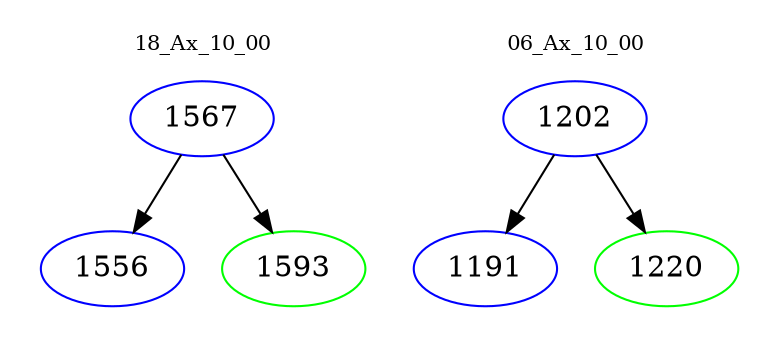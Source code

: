 digraph{
subgraph cluster_0 {
color = white
label = "18_Ax_10_00";
fontsize=10;
T0_1567 [label="1567", color="blue"]
T0_1567 -> T0_1556 [color="black"]
T0_1556 [label="1556", color="blue"]
T0_1567 -> T0_1593 [color="black"]
T0_1593 [label="1593", color="green"]
}
subgraph cluster_1 {
color = white
label = "06_Ax_10_00";
fontsize=10;
T1_1202 [label="1202", color="blue"]
T1_1202 -> T1_1191 [color="black"]
T1_1191 [label="1191", color="blue"]
T1_1202 -> T1_1220 [color="black"]
T1_1220 [label="1220", color="green"]
}
}
